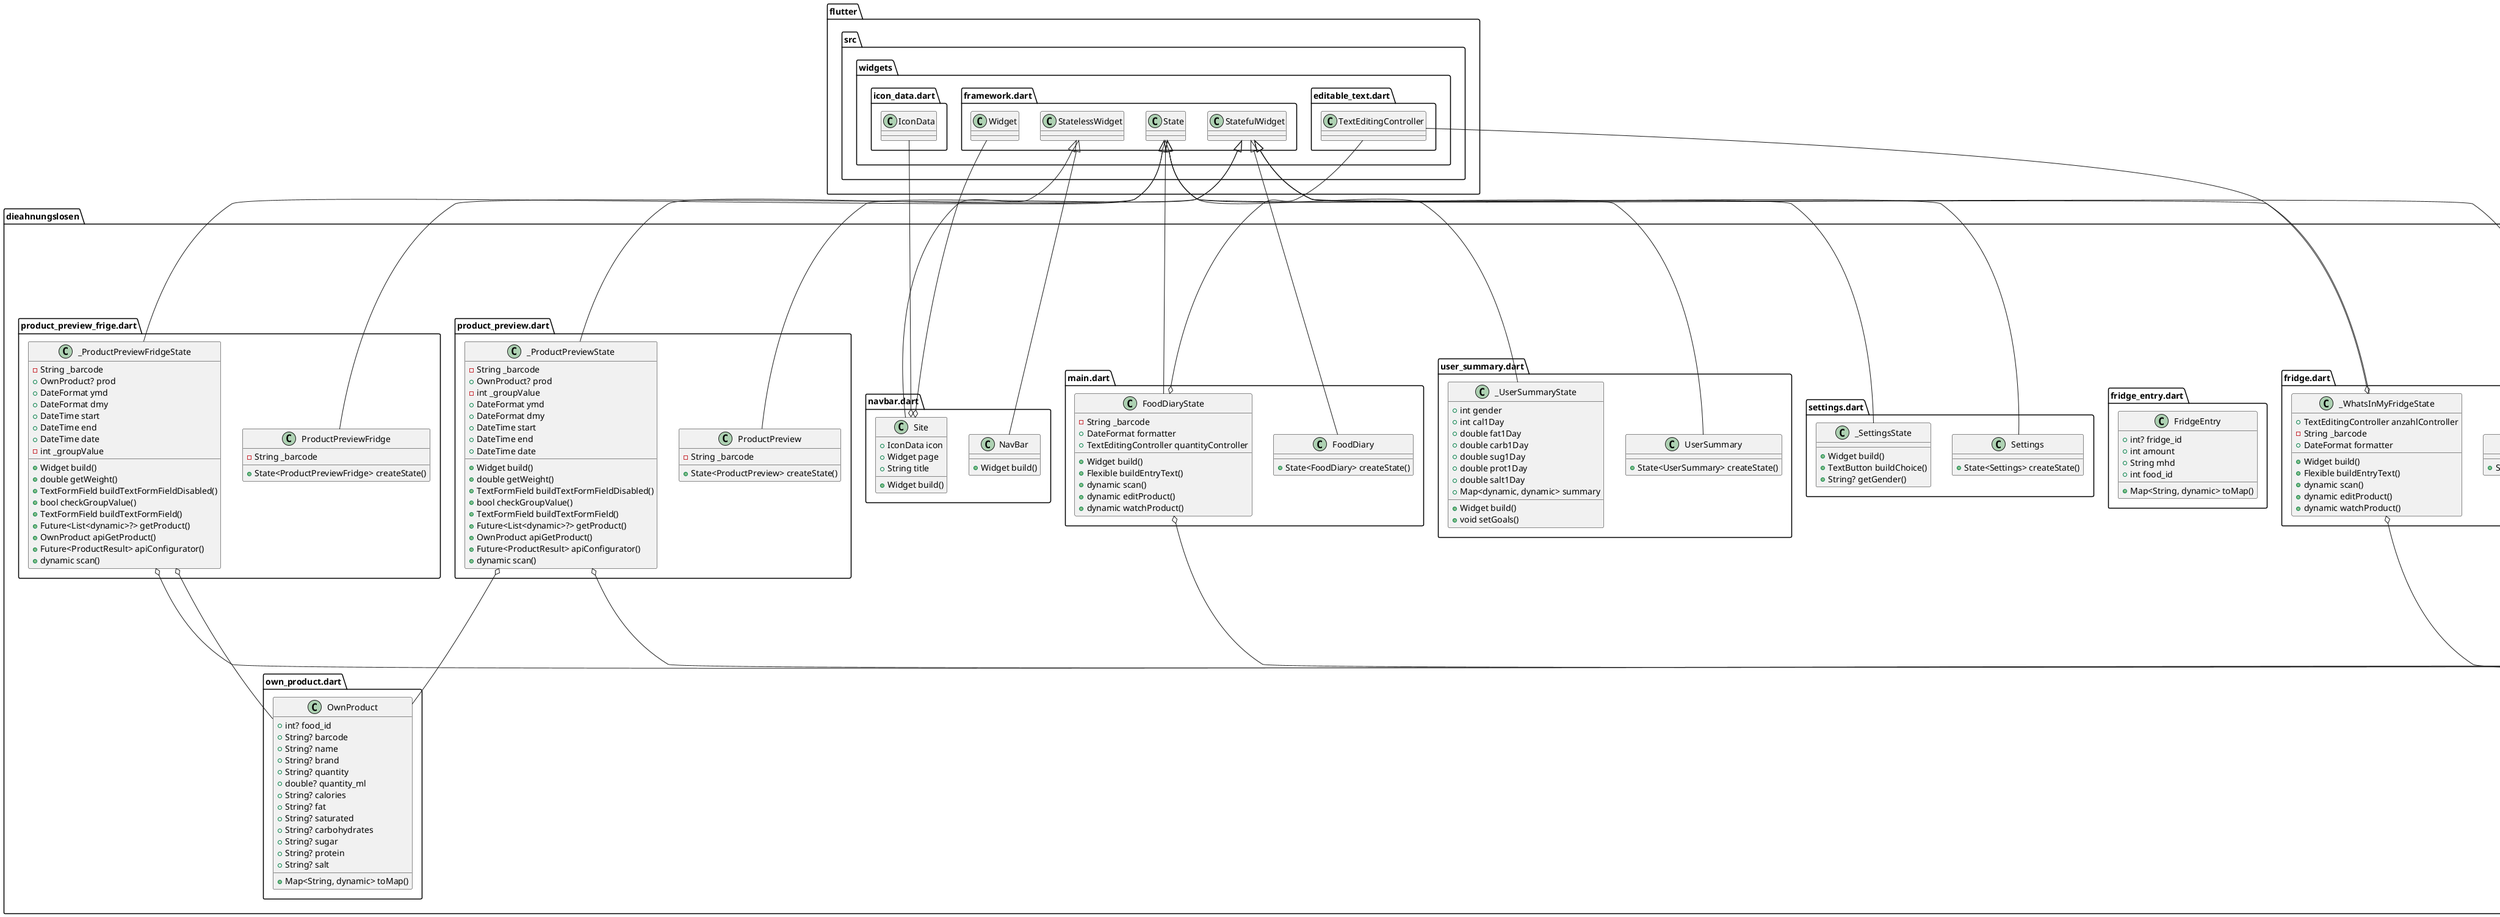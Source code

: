 @startuml
set namespaceSeparator ::

class "dieahnungslosen::database_helper.dart::DatabaseHelper" {
  {static} +DatabaseHelper instance
  {static} -Database? _database
  +Future<Database> database
  -Future<Database> _initDatabase()
  -Future<dynamic> _onCreate()
  +Future<List<dynamic>> getOneProductFromId()
  +Future<List<dynamic>> getOneProductFromBarcode()
  +Future<List<dynamic>> getOneDiaryEntry()
  +Future<List<dynamic>> getOneFridgeEntry()
  +Future<List<dynamic>> getSettings()
  +Future<bool> checkProduct()
  +Future<bool> checkDiaryEntry()
  +Future<bool> checkFridgeEntry()
  +Future<bool> checkFridgeEntryUpdate()
  +Future<List<DiaryEntry>> getDiaryEntries()
  +Future<List<FridgeEntry>> getFridgeEntries()
  +Future<int> addProduct()
  +Future<int> addDiaryEntry()
  +Future<int> addFridgeEntry()
  +Future<int> removeDiaryEntry()
  +Future<int> removeFridgeEntry()
  +dynamic updateDiaryEntry()
  +dynamic updateDiaryEntryFromID()
  +dynamic updateFridgeEntryFromID()
  +dynamic updateSettings()
  +dynamic updateFridgeEntry()
  +Future<List<dynamic>?> getSummary()
  +Future<List<dynamic>?> getSummaryCurrentDay()
  +Future<String?> getNutriment()
  +Future<String?> getName()
  +Future<int?> getMaxDateDiff()
}

"dieahnungslosen::database_helper.dart::DatabaseHelper" o-- "dieahnungslosen::database_helper.dart::DatabaseHelper"
"dieahnungslosen::database_helper.dart::DatabaseHelper" o-- "sqflite_common::sqlite_api.dart::Database"

class "dieahnungslosen::diary_entry.dart::DiaryEntry" {
  +int? diary_id
  +double weight
  +String date
  +int food_id
  +Map<String, dynamic> toMap()
}

class "dieahnungslosen::fridge.dart::WhatsInMyFridge" {
  +State<WhatsInMyFridge> createState()
}

"flutter::src::widgets::framework.dart::StatefulWidget" <|-- "dieahnungslosen::fridge.dart::WhatsInMyFridge"

class "dieahnungslosen::fridge.dart::_WhatsInMyFridgeState" {
  +TextEditingController anzahlController
  -String _barcode
  +DateFormat formatter
  +Widget build()
  +Flexible buildEntryText()
  +dynamic scan()
  +dynamic editProduct()
  +dynamic watchProduct()
}

"dieahnungslosen::fridge.dart::_WhatsInMyFridgeState" o-- "flutter::src::widgets::editable_text.dart::TextEditingController"
"dieahnungslosen::fridge.dart::_WhatsInMyFridgeState" o-- "intl::intl.dart::DateFormat"
"flutter::src::widgets::framework.dart::State" <|-- "dieahnungslosen::fridge.dart::_WhatsInMyFridgeState"

class "dieahnungslosen::fridge_entry.dart::FridgeEntry" {
  +int? fridge_id
  +int amount
  +String mhd
  +int food_id
  +Map<String, dynamic> toMap()
}

class "dieahnungslosen::main.dart::FoodDiary" {
  +State<FoodDiary> createState()
}

"flutter::src::widgets::framework.dart::StatefulWidget" <|-- "dieahnungslosen::main.dart::FoodDiary"

class "dieahnungslosen::main.dart::FoodDiaryState" {
  -String _barcode
  +DateFormat formatter
  +TextEditingController quantityController
  +Widget build()
  +Flexible buildEntryText()
  +dynamic scan()
  +dynamic editProduct()
  +dynamic watchProduct()
}

"dieahnungslosen::main.dart::FoodDiaryState" o-- "intl::intl.dart::DateFormat"
"dieahnungslosen::main.dart::FoodDiaryState" o-- "flutter::src::widgets::editable_text.dart::TextEditingController"
"flutter::src::widgets::framework.dart::State" <|-- "dieahnungslosen::main.dart::FoodDiaryState"

class "dieahnungslosen::navbar.dart::NavBar" {
  +Widget build()
}

"flutter::src::widgets::framework.dart::StatelessWidget" <|-- "dieahnungslosen::navbar.dart::NavBar"

class "dieahnungslosen::navbar.dart::Site" {
  +IconData icon
  +Widget page
  +String title
  +Widget build()
}

"dieahnungslosen::navbar.dart::Site" o-- "flutter::src::widgets::icon_data.dart::IconData"
"dieahnungslosen::navbar.dart::Site" o-- "flutter::src::widgets::framework.dart::Widget"
"flutter::src::widgets::framework.dart::StatelessWidget" <|-- "dieahnungslosen::navbar.dart::Site"

class "dieahnungslosen::own_product.dart::OwnProduct" {
  +int? food_id
  +String? barcode
  +String? name
  +String? brand
  +String? quantity
  +double? quantity_ml
  +String? calories
  +String? fat
  +String? saturated
  +String? carbohydrates
  +String? sugar
  +String? protein
  +String? salt
  +Map<String, dynamic> toMap()
}

class "dieahnungslosen::product_preview.dart::ProductPreview" {
  -String _barcode
  +State<ProductPreview> createState()
}

"flutter::src::widgets::framework.dart::StatefulWidget" <|-- "dieahnungslosen::product_preview.dart::ProductPreview"

class "dieahnungslosen::product_preview.dart::_ProductPreviewState" {
  -String _barcode
  +OwnProduct? prod
  -int _groupValue
  +DateFormat ymd
  +DateFormat dmy
  +DateTime start
  +DateTime end
  +DateTime date
  +Widget build()
  +double getWeight()
  +TextFormField buildTextFormFieldDisabled()
  +bool checkGroupValue()
  +TextFormField buildTextFormField()
  +Future<List<dynamic>?> getProduct()
  +OwnProduct apiGetProduct()
  +Future<ProductResult> apiConfigurator()
  +dynamic scan()
}

"dieahnungslosen::product_preview.dart::_ProductPreviewState" o-- "dieahnungslosen::own_product.dart::OwnProduct"
"dieahnungslosen::product_preview.dart::_ProductPreviewState" o-- "intl::intl.dart::DateFormat"
"flutter::src::widgets::framework.dart::State" <|-- "dieahnungslosen::product_preview.dart::_ProductPreviewState"

class "dieahnungslosen::product_preview_frige.dart::ProductPreviewFridge" {
  -String _barcode
  +State<ProductPreviewFridge> createState()
}

"flutter::src::widgets::framework.dart::StatefulWidget" <|-- "dieahnungslosen::product_preview_frige.dart::ProductPreviewFridge"

class "dieahnungslosen::product_preview_frige.dart::_ProductPreviewFridgeState" {
  -String _barcode
  +OwnProduct? prod
  +DateFormat ymd
  +DateFormat dmy
  +DateTime start
  +DateTime end
  +DateTime date
  -int _groupValue
  +Widget build()
  +double getWeight()
  +TextFormField buildTextFormFieldDisabled()
  +bool checkGroupValue()
  +TextFormField buildTextFormField()
  +Future<List<dynamic>?> getProduct()
  +OwnProduct apiGetProduct()
  +Future<ProductResult> apiConfigurator()
  +dynamic scan()
}

"dieahnungslosen::product_preview_frige.dart::_ProductPreviewFridgeState" o-- "dieahnungslosen::own_product.dart::OwnProduct"
"dieahnungslosen::product_preview_frige.dart::_ProductPreviewFridgeState" o-- "intl::intl.dart::DateFormat"
"flutter::src::widgets::framework.dart::State" <|-- "dieahnungslosen::product_preview_frige.dart::_ProductPreviewFridgeState"

class "dieahnungslosen::settings.dart::Settings" {
  +State<Settings> createState()
}

"flutter::src::widgets::framework.dart::StatefulWidget" <|-- "dieahnungslosen::settings.dart::Settings"

class "dieahnungslosen::settings.dart::_SettingsState" {
  +Widget build()
  +TextButton buildChoice()
  +String? getGender()
}

"flutter::src::widgets::framework.dart::State" <|-- "dieahnungslosen::settings.dart::_SettingsState"

class "dieahnungslosen::user_summary.dart::UserSummary" {
  +State<UserSummary> createState()
}

"flutter::src::widgets::framework.dart::StatefulWidget" <|-- "dieahnungslosen::user_summary.dart::UserSummary"

class "dieahnungslosen::user_summary.dart::_UserSummaryState" {
  +int gender
  +int cal1Day
  +double fat1Day
  +double carb1Day
  +double sug1Day
  +double prot1Day
  +double salt1Day
  +Map<dynamic, dynamic> summary
  +Widget build()
  +void setGoals()
}

"flutter::src::widgets::framework.dart::State" <|-- "dieahnungslosen::user_summary.dart::_UserSummaryState"


@enduml
